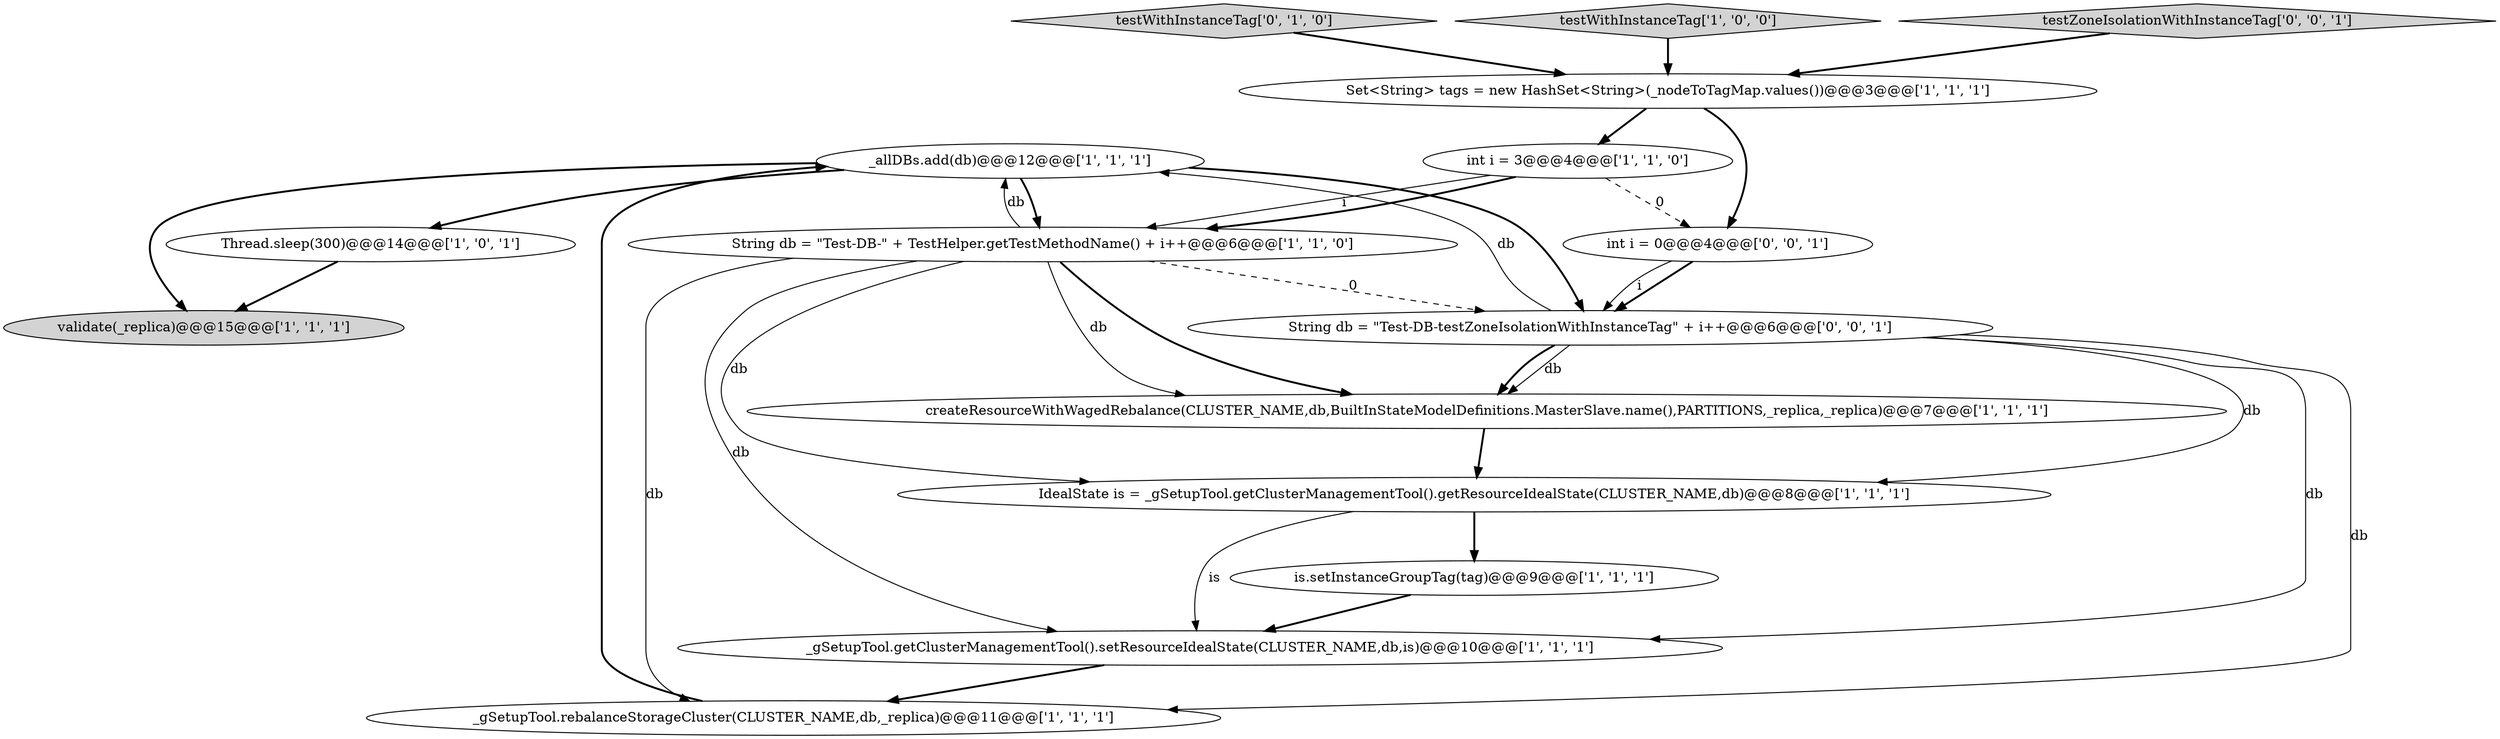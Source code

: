 digraph {
3 [style = filled, label = "validate(_replica)@@@15@@@['1', '1', '1']", fillcolor = lightgray, shape = ellipse image = "AAA0AAABBB1BBB"];
12 [style = filled, label = "testWithInstanceTag['0', '1', '0']", fillcolor = lightgray, shape = diamond image = "AAA0AAABBB2BBB"];
13 [style = filled, label = "int i = 0@@@4@@@['0', '0', '1']", fillcolor = white, shape = ellipse image = "AAA0AAABBB3BBB"];
9 [style = filled, label = "is.setInstanceGroupTag(tag)@@@9@@@['1', '1', '1']", fillcolor = white, shape = ellipse image = "AAA0AAABBB1BBB"];
1 [style = filled, label = "IdealState is = _gSetupTool.getClusterManagementTool().getResourceIdealState(CLUSTER_NAME,db)@@@8@@@['1', '1', '1']", fillcolor = white, shape = ellipse image = "AAA0AAABBB1BBB"];
0 [style = filled, label = "Set<String> tags = new HashSet<String>(_nodeToTagMap.values())@@@3@@@['1', '1', '1']", fillcolor = white, shape = ellipse image = "AAA0AAABBB1BBB"];
7 [style = filled, label = "_gSetupTool.rebalanceStorageCluster(CLUSTER_NAME,db,_replica)@@@11@@@['1', '1', '1']", fillcolor = white, shape = ellipse image = "AAA0AAABBB1BBB"];
10 [style = filled, label = "createResourceWithWagedRebalance(CLUSTER_NAME,db,BuiltInStateModelDefinitions.MasterSlave.name(),PARTITIONS,_replica,_replica)@@@7@@@['1', '1', '1']", fillcolor = white, shape = ellipse image = "AAA0AAABBB1BBB"];
11 [style = filled, label = "_gSetupTool.getClusterManagementTool().setResourceIdealState(CLUSTER_NAME,db,is)@@@10@@@['1', '1', '1']", fillcolor = white, shape = ellipse image = "AAA0AAABBB1BBB"];
4 [style = filled, label = "String db = \"Test-DB-\" + TestHelper.getTestMethodName() + i++@@@6@@@['1', '1', '0']", fillcolor = white, shape = ellipse image = "AAA0AAABBB1BBB"];
15 [style = filled, label = "String db = \"Test-DB-testZoneIsolationWithInstanceTag\" + i++@@@6@@@['0', '0', '1']", fillcolor = white, shape = ellipse image = "AAA0AAABBB3BBB"];
5 [style = filled, label = "int i = 3@@@4@@@['1', '1', '0']", fillcolor = white, shape = ellipse image = "AAA0AAABBB1BBB"];
2 [style = filled, label = "_allDBs.add(db)@@@12@@@['1', '1', '1']", fillcolor = white, shape = ellipse image = "AAA0AAABBB1BBB"];
6 [style = filled, label = "testWithInstanceTag['1', '0', '0']", fillcolor = lightgray, shape = diamond image = "AAA0AAABBB1BBB"];
8 [style = filled, label = "Thread.sleep(300)@@@14@@@['1', '0', '1']", fillcolor = white, shape = ellipse image = "AAA0AAABBB1BBB"];
14 [style = filled, label = "testZoneIsolationWithInstanceTag['0', '0', '1']", fillcolor = lightgray, shape = diamond image = "AAA0AAABBB3BBB"];
12->0 [style = bold, label=""];
13->15 [style = bold, label=""];
5->13 [style = dashed, label="0"];
1->9 [style = bold, label=""];
9->11 [style = bold, label=""];
2->4 [style = bold, label=""];
15->10 [style = solid, label="db"];
4->10 [style = solid, label="db"];
6->0 [style = bold, label=""];
15->1 [style = solid, label="db"];
5->4 [style = solid, label="i"];
4->15 [style = dashed, label="0"];
14->0 [style = bold, label=""];
0->13 [style = bold, label=""];
15->2 [style = solid, label="db"];
1->11 [style = solid, label="is"];
5->4 [style = bold, label=""];
8->3 [style = bold, label=""];
2->8 [style = bold, label=""];
2->3 [style = bold, label=""];
11->7 [style = bold, label=""];
4->11 [style = solid, label="db"];
10->1 [style = bold, label=""];
4->7 [style = solid, label="db"];
4->1 [style = solid, label="db"];
15->7 [style = solid, label="db"];
4->2 [style = solid, label="db"];
4->10 [style = bold, label=""];
0->5 [style = bold, label=""];
15->11 [style = solid, label="db"];
15->10 [style = bold, label=""];
2->15 [style = bold, label=""];
13->15 [style = solid, label="i"];
7->2 [style = bold, label=""];
}
